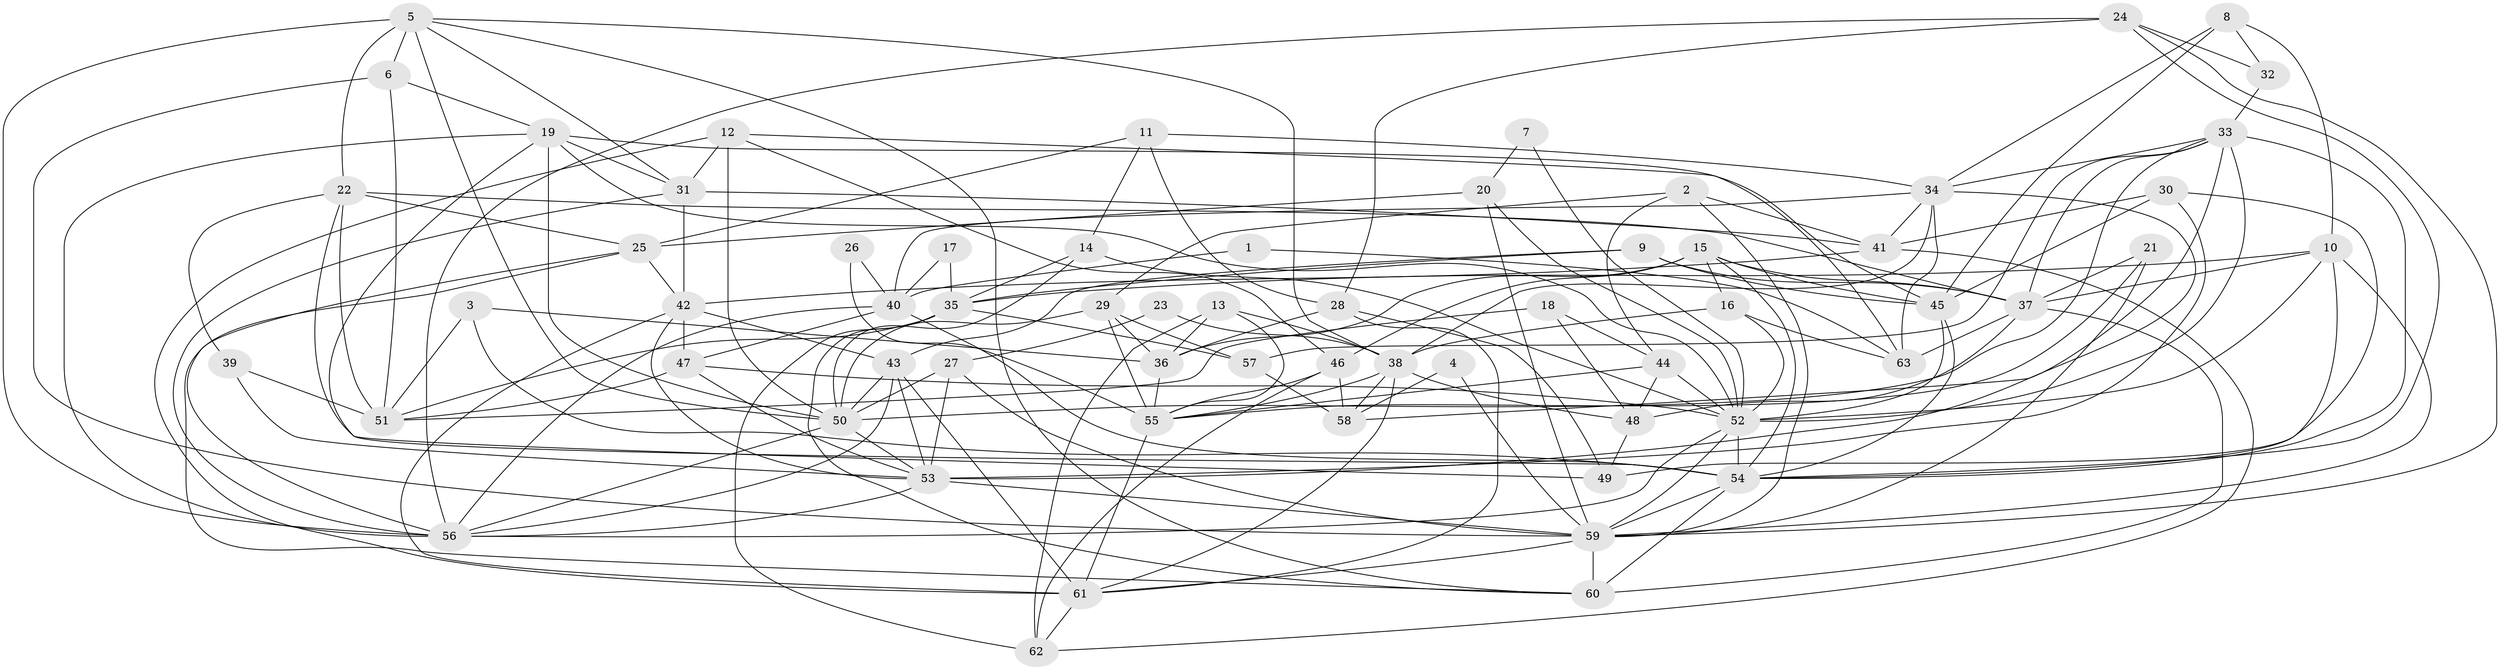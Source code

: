// original degree distribution, {7: 0.03968253968253968, 5: 0.1984126984126984, 4: 0.24603174603174602, 3: 0.2857142857142857, 6: 0.07142857142857142, 2: 0.1349206349206349, 8: 0.023809523809523808}
// Generated by graph-tools (version 1.1) at 2025/26/03/09/25 03:26:21]
// undirected, 63 vertices, 178 edges
graph export_dot {
graph [start="1"]
  node [color=gray90,style=filled];
  1;
  2;
  3;
  4;
  5;
  6;
  7;
  8;
  9;
  10;
  11;
  12;
  13;
  14;
  15;
  16;
  17;
  18;
  19;
  20;
  21;
  22;
  23;
  24;
  25;
  26;
  27;
  28;
  29;
  30;
  31;
  32;
  33;
  34;
  35;
  36;
  37;
  38;
  39;
  40;
  41;
  42;
  43;
  44;
  45;
  46;
  47;
  48;
  49;
  50;
  51;
  52;
  53;
  54;
  55;
  56;
  57;
  58;
  59;
  60;
  61;
  62;
  63;
  1 -- 40 [weight=1.0];
  1 -- 63 [weight=1.0];
  2 -- 29 [weight=1.0];
  2 -- 41 [weight=1.0];
  2 -- 44 [weight=1.0];
  2 -- 59 [weight=1.0];
  3 -- 36 [weight=1.0];
  3 -- 51 [weight=1.0];
  3 -- 54 [weight=1.0];
  4 -- 58 [weight=1.0];
  4 -- 59 [weight=1.0];
  5 -- 6 [weight=1.0];
  5 -- 22 [weight=2.0];
  5 -- 31 [weight=1.0];
  5 -- 38 [weight=1.0];
  5 -- 50 [weight=1.0];
  5 -- 56 [weight=1.0];
  5 -- 60 [weight=1.0];
  6 -- 19 [weight=1.0];
  6 -- 51 [weight=1.0];
  6 -- 59 [weight=1.0];
  7 -- 20 [weight=1.0];
  7 -- 52 [weight=1.0];
  8 -- 10 [weight=1.0];
  8 -- 32 [weight=1.0];
  8 -- 34 [weight=1.0];
  8 -- 45 [weight=1.0];
  9 -- 35 [weight=1.0];
  9 -- 37 [weight=1.0];
  9 -- 43 [weight=1.0];
  9 -- 45 [weight=1.0];
  10 -- 35 [weight=1.0];
  10 -- 37 [weight=1.0];
  10 -- 52 [weight=1.0];
  10 -- 54 [weight=1.0];
  10 -- 59 [weight=2.0];
  11 -- 14 [weight=1.0];
  11 -- 25 [weight=1.0];
  11 -- 28 [weight=1.0];
  11 -- 34 [weight=1.0];
  12 -- 31 [weight=1.0];
  12 -- 46 [weight=1.0];
  12 -- 50 [weight=1.0];
  12 -- 61 [weight=1.0];
  12 -- 63 [weight=1.0];
  13 -- 36 [weight=1.0];
  13 -- 38 [weight=1.0];
  13 -- 55 [weight=1.0];
  13 -- 62 [weight=1.0];
  14 -- 35 [weight=1.0];
  14 -- 50 [weight=1.0];
  14 -- 52 [weight=1.0];
  15 -- 16 [weight=1.0];
  15 -- 36 [weight=1.0];
  15 -- 37 [weight=1.0];
  15 -- 45 [weight=1.0];
  15 -- 46 [weight=1.0];
  15 -- 54 [weight=1.0];
  16 -- 38 [weight=1.0];
  16 -- 52 [weight=1.0];
  16 -- 63 [weight=1.0];
  17 -- 35 [weight=1.0];
  17 -- 40 [weight=1.0];
  18 -- 44 [weight=2.0];
  18 -- 48 [weight=1.0];
  18 -- 51 [weight=1.0];
  19 -- 31 [weight=1.0];
  19 -- 45 [weight=1.0];
  19 -- 49 [weight=1.0];
  19 -- 50 [weight=1.0];
  19 -- 52 [weight=1.0];
  19 -- 56 [weight=1.0];
  20 -- 25 [weight=2.0];
  20 -- 52 [weight=2.0];
  20 -- 59 [weight=1.0];
  21 -- 37 [weight=1.0];
  21 -- 55 [weight=1.0];
  21 -- 59 [weight=1.0];
  22 -- 25 [weight=1.0];
  22 -- 37 [weight=1.0];
  22 -- 39 [weight=1.0];
  22 -- 51 [weight=1.0];
  22 -- 54 [weight=1.0];
  23 -- 27 [weight=1.0];
  23 -- 38 [weight=1.0];
  24 -- 28 [weight=1.0];
  24 -- 32 [weight=1.0];
  24 -- 54 [weight=1.0];
  24 -- 56 [weight=1.0];
  24 -- 59 [weight=1.0];
  25 -- 42 [weight=1.0];
  25 -- 56 [weight=1.0];
  25 -- 60 [weight=1.0];
  26 -- 40 [weight=1.0];
  26 -- 55 [weight=1.0];
  27 -- 50 [weight=1.0];
  27 -- 53 [weight=1.0];
  27 -- 59 [weight=1.0];
  28 -- 36 [weight=1.0];
  28 -- 49 [weight=1.0];
  28 -- 61 [weight=1.0];
  29 -- 36 [weight=1.0];
  29 -- 50 [weight=1.0];
  29 -- 55 [weight=1.0];
  29 -- 57 [weight=1.0];
  30 -- 41 [weight=1.0];
  30 -- 45 [weight=1.0];
  30 -- 49 [weight=1.0];
  30 -- 53 [weight=1.0];
  31 -- 41 [weight=1.0];
  31 -- 42 [weight=1.0];
  31 -- 56 [weight=1.0];
  32 -- 33 [weight=1.0];
  33 -- 34 [weight=1.0];
  33 -- 37 [weight=1.0];
  33 -- 50 [weight=1.0];
  33 -- 52 [weight=1.0];
  33 -- 54 [weight=1.0];
  33 -- 57 [weight=1.0];
  33 -- 58 [weight=1.0];
  34 -- 38 [weight=1.0];
  34 -- 40 [weight=1.0];
  34 -- 41 [weight=1.0];
  34 -- 53 [weight=1.0];
  34 -- 63 [weight=1.0];
  35 -- 51 [weight=1.0];
  35 -- 57 [weight=1.0];
  35 -- 60 [weight=1.0];
  35 -- 62 [weight=1.0];
  36 -- 55 [weight=1.0];
  37 -- 48 [weight=1.0];
  37 -- 60 [weight=1.0];
  37 -- 63 [weight=1.0];
  38 -- 48 [weight=1.0];
  38 -- 55 [weight=1.0];
  38 -- 58 [weight=1.0];
  38 -- 61 [weight=1.0];
  39 -- 51 [weight=1.0];
  39 -- 53 [weight=1.0];
  40 -- 47 [weight=1.0];
  40 -- 54 [weight=1.0];
  40 -- 56 [weight=1.0];
  41 -- 42 [weight=1.0];
  41 -- 62 [weight=1.0];
  42 -- 43 [weight=1.0];
  42 -- 47 [weight=1.0];
  42 -- 53 [weight=1.0];
  42 -- 61 [weight=1.0];
  43 -- 50 [weight=1.0];
  43 -- 53 [weight=1.0];
  43 -- 56 [weight=1.0];
  43 -- 61 [weight=1.0];
  44 -- 48 [weight=1.0];
  44 -- 52 [weight=1.0];
  44 -- 55 [weight=1.0];
  45 -- 52 [weight=1.0];
  45 -- 54 [weight=1.0];
  46 -- 55 [weight=1.0];
  46 -- 58 [weight=2.0];
  46 -- 62 [weight=1.0];
  47 -- 51 [weight=1.0];
  47 -- 52 [weight=1.0];
  47 -- 53 [weight=1.0];
  48 -- 49 [weight=1.0];
  50 -- 53 [weight=1.0];
  50 -- 56 [weight=1.0];
  52 -- 54 [weight=2.0];
  52 -- 56 [weight=1.0];
  52 -- 59 [weight=1.0];
  53 -- 56 [weight=1.0];
  53 -- 59 [weight=1.0];
  54 -- 59 [weight=1.0];
  54 -- 60 [weight=1.0];
  55 -- 61 [weight=1.0];
  57 -- 58 [weight=1.0];
  59 -- 60 [weight=2.0];
  59 -- 61 [weight=1.0];
  61 -- 62 [weight=1.0];
}

